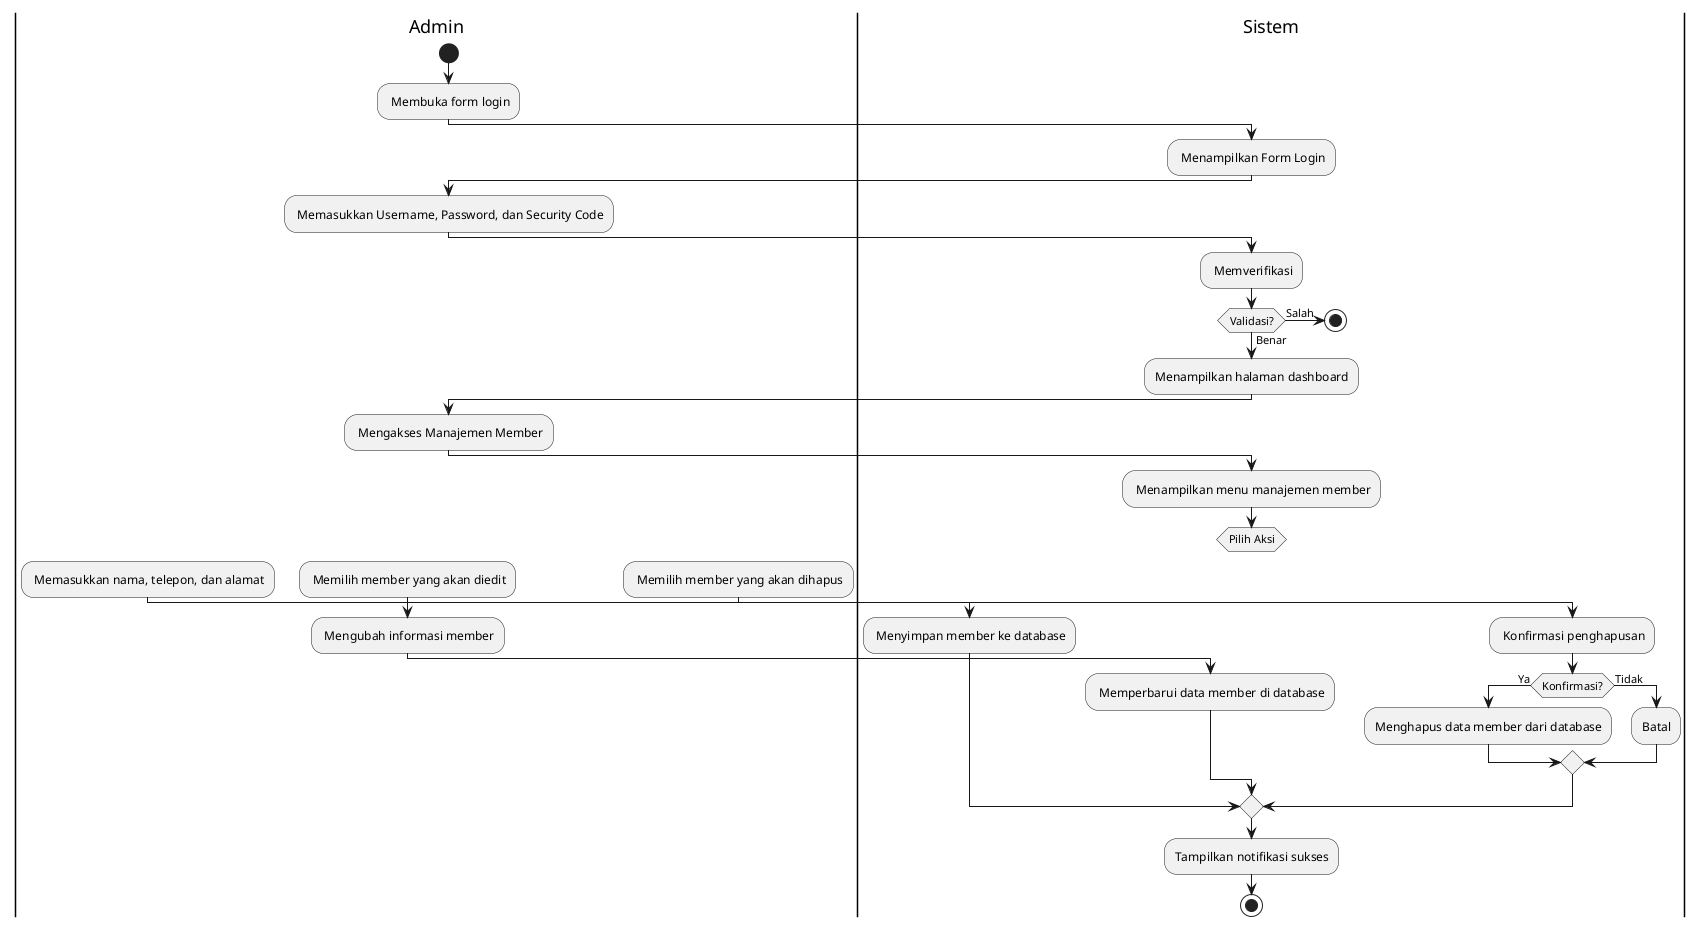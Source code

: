 @startuml
|Admin|
start
: Membuka form login;
|Sistem|
: Menampilkan Form Login;
|Admin|
: Memasukkan Username, Password, dan Security Code;
|Sistem|
: Memverifikasi;

if (Validasi?) then (Salah)
    stop
else (Benar)
    :Menampilkan halaman dashboard;
endif

|Admin|
: Mengakses Manajemen Member;
|Sistem|
: Menampilkan menu manajemen member;

switch (Pilih Aksi)
case (Tambah Member)
    |Admin|
    : Memasukkan nama, telepon, dan alamat;
    |Sistem|
    : Menyimpan member ke database;
case (Edit Member)
    |Admin|
    : Memilih member yang akan diedit;
    : Mengubah informasi member;
    |Sistem|
    : Memperbarui data member di database;
case (Hapus Member)
    |Admin|
    : Memilih member yang akan dihapus;
    |Sistem|
    : Konfirmasi penghapusan;
    if (Konfirmasi?) then (Ya)
        :Menghapus data member dari database;
    else (Tidak)
        :Batal;
    endif
endswitch

:Tampilkan notifikasi sukses;
stop
@enduml

